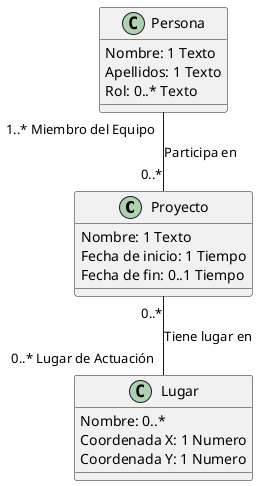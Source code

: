 @startuml ejercicio10

Class Proyecto{
Nombre: 1 Texto
Fecha de inicio: 1 Tiempo
Fecha de fin: 0..1 Tiempo
}

Class Persona{
Nombre: 1 Texto
Apellidos: 1 Texto
Rol: 0..* Texto
}

Class Lugar{
Nombre: 0..*
Coordenada X: 1 Numero
Coordenada Y: 1 Numero
}

Persona "1..* Miembro del Equipo" -- "0..*" Proyecto : Participa en
Proyecto "0..*" -- "0..* Lugar de Actuación" Lugar : Tiene lugar en
@enduml